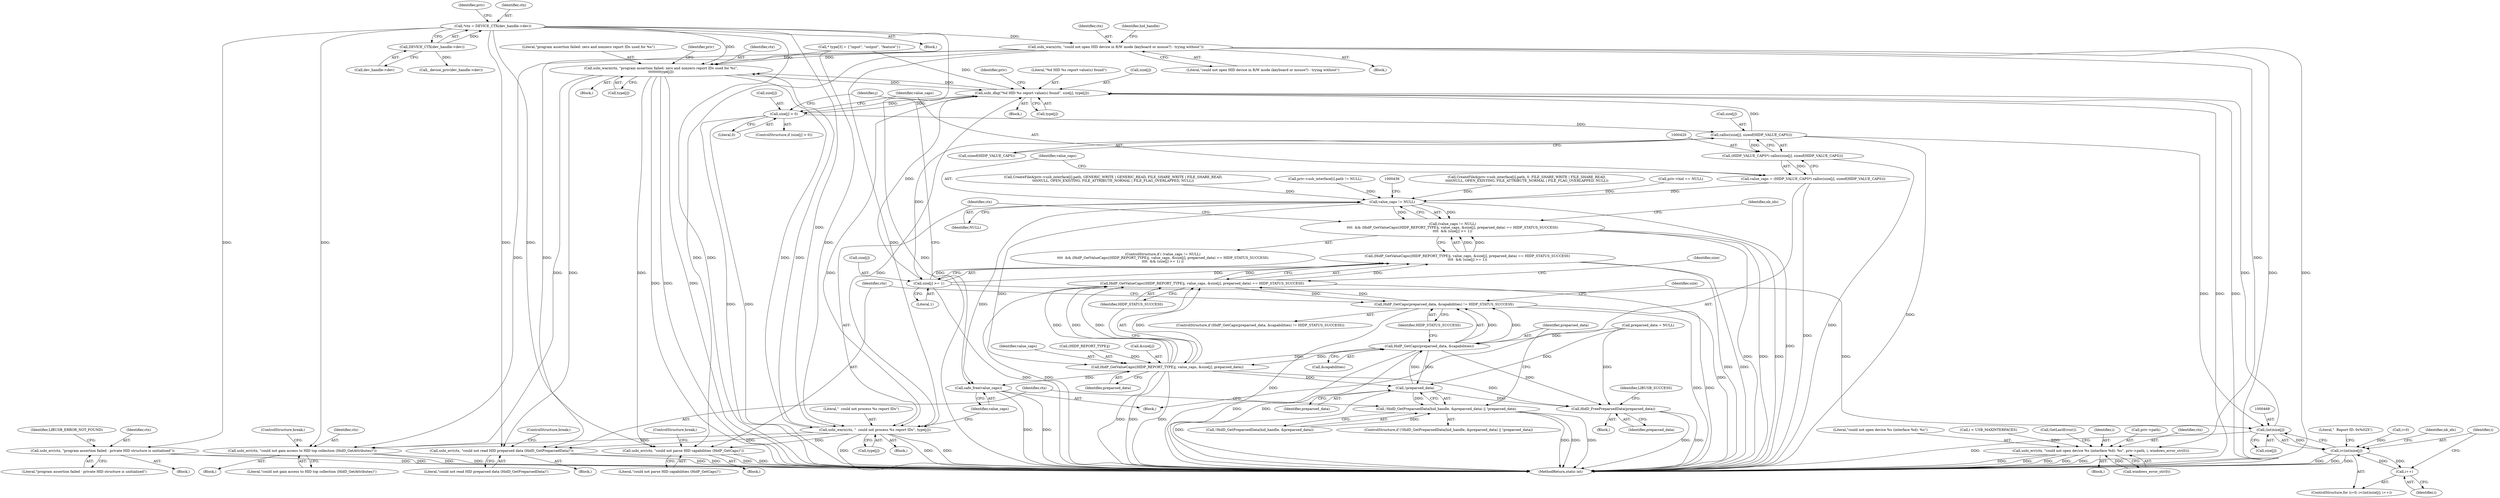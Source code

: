 digraph "1_Chrome_ac149a8d4371c0e01e0934fdd57b09e86f96b5b9_20@pointer" {
"1000108" [label="(Call,*ctx = DEVICE_CTX(dev_handle->dev))"];
"1000110" [label="(Call,DEVICE_CTX(dev_handle->dev))"];
"1000152" [label="(Call,usbi_err(ctx, \"program assertion failed - private HID structure is unitialized\"))"];
"1000217" [label="(Call,usbi_warn(ctx, \"could not open HID device in R/W mode (keyboard or mouse?) - trying without\"))"];
"1000245" [label="(Call,usbi_err(ctx, \"could not open device %s (interface %d): %s\", priv->path, i, windows_error_str(0)))"];
"1000299" [label="(Call,usbi_err(ctx, \"could not gain access to HID top collection (HidD_GetAttributes)\"))"];
"1000346" [label="(Call,usbi_err(ctx, \"could not read HID preparsed data (HidD_GetPreparsedData)\"))"];
"1000358" [label="(Call,usbi_err(ctx, \"could not parse HID capabilities (HidP_GetCaps)\"))"];
"1000515" [label="(Call,usbi_warn(ctx, \"program assertion failed: zero and nonzero report IDs used for %s\",\n\t\t\t\t\t\t\t\ttype[j]))"];
"1000393" [label="(Call,usbi_dbg(\"%d HID %s report value(s) found\", size[j], type[j]))"];
"1000411" [label="(Call,size[j] > 0)"];
"1000421" [label="(Call,calloc(size[j], sizeof(HIDP_VALUE_CAPS)))"];
"1000419" [label="(Call,(HIDP_VALUE_CAPS*) calloc(size[j], sizeof(HIDP_VALUE_CAPS)))"];
"1000417" [label="(Call,value_caps = (HIDP_VALUE_CAPS*) calloc(size[j], sizeof(HIDP_VALUE_CAPS)))"];
"1000429" [label="(Call,value_caps != NULL)"];
"1000428" [label="(Call,(value_caps != NULL)\n\t\t\t\t  && (HidP_GetValueCaps((HIDP_REPORT_TYPE)j, value_caps, &size[j], preparsed_data) == HIDP_STATUS_SUCCESS)\n\t\t\t\t  && (size[j] >= 1))"];
"1000434" [label="(Call,HidP_GetValueCaps((HIDP_REPORT_TYPE)j, value_caps, &size[j], preparsed_data))"];
"1000343" [label="(Call,!preparsed_data)"];
"1000337" [label="(Call,!HidD_GetPreparsedData(hid_handle, &preparsed_data) || !preparsed_data)"];
"1000352" [label="(Call,HidP_GetCaps(preparsed_data, &capabilities))"];
"1000351" [label="(Call,HidP_GetCaps(preparsed_data, &capabilities) != HIDP_STATUS_SUCCESS)"];
"1000433" [label="(Call,HidP_GetValueCaps((HIDP_REPORT_TYPE)j, value_caps, &size[j], preparsed_data) == HIDP_STATUS_SUCCESS)"];
"1000432" [label="(Call,(HidP_GetValueCaps((HIDP_REPORT_TYPE)j, value_caps, &size[j], preparsed_data) == HIDP_STATUS_SUCCESS)\n\t\t\t\t  && (size[j] >= 1))"];
"1000733" [label="(Call,HidD_FreePreparsedData(preparsed_data))"];
"1000538" [label="(Call,safe_free(value_caps))"];
"1000445" [label="(Call,size[j] >= 1)"];
"1000467" [label="(Call,(int)size[j])"];
"1000465" [label="(Call,i<(int)size[j])"];
"1000472" [label="(Call,i++)"];
"1000532" [label="(Call,usbi_warn(ctx, \"  could not process %s report IDs\", type[j]))"];
"1000345" [label="(Block,)"];
"1000431" [label="(Identifier,NULL)"];
"1000110" [label="(Call,DEVICE_CTX(dev_handle->dev))"];
"1000443" [label="(Identifier,preparsed_data)"];
"1000438" [label="(Identifier,value_caps)"];
"1000430" [label="(Identifier,value_caps)"];
"1000435" [label="(Call,(HIDP_REPORT_TYPE)j)"];
"1000251" [label="(Identifier,i)"];
"1000248" [label="(Call,priv->path)"];
"1000351" [label="(Call,HidP_GetCaps(preparsed_data, &capabilities) != HIDP_STATUS_SUCCESS)"];
"1000219" [label="(Literal,\"could not open HID device in R/W mode (keyboard or mouse?) - trying without\")"];
"1000116" [label="(Identifier,priv)"];
"1000737" [label="(MethodReturn,static int)"];
"1000469" [label="(Call,size[j])"];
"1000419" [label="(Call,(HIDP_VALUE_CAPS*) calloc(size[j], sizeof(HIDP_VALUE_CAPS)))"];
"1000417" [label="(Call,value_caps = (HIDP_VALUE_CAPS*) calloc(size[j], sizeof(HIDP_VALUE_CAPS)))"];
"1000504" [label="(Identifier,nb_ids)"];
"1000421" [label="(Call,calloc(size[j], sizeof(HIDP_VALUE_CAPS)))"];
"1000154" [label="(Literal,\"program assertion failed - private HID structure is unitialized\")"];
"1000152" [label="(Call,usbi_err(ctx, \"program assertion failed - private HID structure is unitialized\"))"];
"1000246" [label="(Identifier,ctx)"];
"1000361" [label="(ControlStructure,break;)"];
"1000427" [label="(ControlStructure,if ( (value_caps != NULL)\n\t\t\t\t  && (HidP_GetValueCaps((HIDP_REPORT_TYPE)j, value_caps, &size[j], preparsed_data) == HIDP_STATUS_SUCCESS)\n\t\t\t\t  && (size[j] >= 1) ))"];
"1000447" [label="(Identifier,size)"];
"1000534" [label="(Literal,\"  could not process %s report IDs\")"];
"1000446" [label="(Call,size[j])"];
"1000222" [label="(Call,CreateFileA(priv->usb_interface[i].path, 0, FILE_SHARE_WRITE | FILE_SHARE_READ,\n\t\t\t\t\tNULL, OPEN_EXISTING, FILE_ATTRIBUTE_NORMAL | FILE_FLAG_OVERLAPPED, NULL))"];
"1000247" [label="(Literal,\"could not open device %s (interface %d): %s\")"];
"1000736" [label="(Identifier,LIBUSB_SUCCESS)"];
"1000449" [label="(Literal,1)"];
"1000476" [label="(Literal,\"  Report ID: 0x%02X\")"];
"1000151" [label="(Block,)"];
"1000216" [label="(Block,)"];
"1000467" [label="(Call,(int)size[j])"];
"1000360" [label="(Literal,\"could not parse HID capabilities (HidP_GetCaps)\")"];
"1000434" [label="(Call,HidP_GetValueCaps((HIDP_REPORT_TYPE)j, value_caps, &size[j], preparsed_data))"];
"1000732" [label="(Block,)"];
"1000439" [label="(Call,&size[j])"];
"1000516" [label="(Identifier,ctx)"];
"1000433" [label="(Call,HidP_GetValueCaps((HIDP_REPORT_TYPE)j, value_caps, &size[j], preparsed_data) == HIDP_STATUS_SUCCESS)"];
"1000415" [label="(Literal,0)"];
"1000106" [label="(Block,)"];
"1000359" [label="(Identifier,ctx)"];
"1000146" [label="(Call,priv->hid == NULL)"];
"1000429" [label="(Call,value_caps != NULL)"];
"1000357" [label="(Block,)"];
"1000734" [label="(Identifier,preparsed_data)"];
"1000532" [label="(Call,usbi_warn(ctx, \"  could not process %s report IDs\", type[j]))"];
"1000161" [label="(Call,i < USB_MAXINTERFACES)"];
"1000356" [label="(Identifier,HIDP_STATUS_SUCCESS)"];
"1000156" [label="(Identifier,LIBUSB_ERROR_NOT_FOUND)"];
"1000111" [label="(Call,dev_handle->dev)"];
"1000533" [label="(Identifier,ctx)"];
"1000531" [label="(Block,)"];
"1000472" [label="(Call,i++)"];
"1000538" [label="(Call,safe_free(value_caps))"];
"1000514" [label="(Block,)"];
"1000338" [label="(Call,!HidD_GetPreparsedData(hid_handle, &preparsed_data))"];
"1000392" [label="(Block,)"];
"1000108" [label="(Call,*ctx = DEVICE_CTX(dev_handle->dev))"];
"1000432" [label="(Call,(HidP_GetValueCaps((HIDP_REPORT_TYPE)j, value_caps, &size[j], preparsed_data) == HIDP_STATUS_SUCCESS)\n\t\t\t\t  && (size[j] >= 1))"];
"1000733" [label="(Call,HidD_FreePreparsedData(preparsed_data))"];
"1000350" [label="(ControlStructure,if (HidP_GetCaps(preparsed_data, &capabilities) != HIDP_STATUS_SUCCESS))"];
"1000192" [label="(Call,CreateFileA(priv->usb_interface[i].path, GENERIC_WRITE | GENERIC_READ, FILE_SHARE_WRITE | FILE_SHARE_READ,\n\t\t\t\tNULL, OPEN_EXISTING, FILE_ATTRIBUTE_NORMAL | FILE_FLAG_OVERLAPPED, NULL))"];
"1000153" [label="(Identifier,ctx)"];
"1000411" [label="(Call,size[j] > 0)"];
"1000343" [label="(Call,!preparsed_data)"];
"1000418" [label="(Identifier,value_caps)"];
"1000473" [label="(Identifier,i)"];
"1000358" [label="(Call,usbi_err(ctx, \"could not parse HID capabilities (HidP_GetCaps)\"))"];
"1000218" [label="(Identifier,ctx)"];
"1000221" [label="(Identifier,hid_handle)"];
"1000245" [label="(Call,usbi_err(ctx, \"could not open device %s (interface %d): %s\", priv->path, i, windows_error_str(0)))"];
"1000539" [label="(Identifier,value_caps)"];
"1000465" [label="(Call,i<(int)size[j])"];
"1000353" [label="(Identifier,preparsed_data)"];
"1000410" [label="(ControlStructure,if (size[j] > 0))"];
"1000244" [label="(Block,)"];
"1000117" [label="(Call,_device_priv(dev_handle->dev))"];
"1000405" [label="(Identifier,priv)"];
"1000398" [label="(Call,type[j])"];
"1000348" [label="(Literal,\"could not read HID preparsed data (HidD_GetPreparsedData)\")"];
"1000300" [label="(Identifier,ctx)"];
"1000128" [label="(Call,preparsed_data = NULL)"];
"1000416" [label="(Block,)"];
"1000453" [label="(Identifier,nb_ids)"];
"1000444" [label="(Identifier,HIDP_STATUS_SUCCESS)"];
"1000301" [label="(Literal,\"could not gain access to HID top collection (HidD_GetAttributes)\")"];
"1000425" [label="(Call,sizeof(HIDP_VALUE_CAPS))"];
"1000346" [label="(Call,usbi_err(ctx, \"could not read HID preparsed data (HidD_GetPreparsedData)\"))"];
"1000428" [label="(Call,(value_caps != NULL)\n\t\t\t\t  && (HidP_GetValueCaps((HIDP_REPORT_TYPE)j, value_caps, &size[j], preparsed_data) == HIDP_STATUS_SUCCESS)\n\t\t\t\t  && (size[j] >= 1))"];
"1000349" [label="(ControlStructure,break;)"];
"1000354" [label="(Call,&capabilities)"];
"1000394" [label="(Literal,\"%d HID %s report value(s) found\")"];
"1000517" [label="(Literal,\"program assertion failed: zero and nonzero report IDs used for %s\")"];
"1000393" [label="(Call,usbi_dbg(\"%d HID %s report value(s) found\", size[j], type[j]))"];
"1000255" [label="(Call,GetLastError())"];
"1000352" [label="(Call,HidP_GetCaps(preparsed_data, &capabilities))"];
"1000535" [label="(Call,type[j])"];
"1000525" [label="(Identifier,priv)"];
"1000336" [label="(ControlStructure,if (!HidD_GetPreparsedData(hid_handle, &preparsed_data) || !preparsed_data))"];
"1000462" [label="(Call,i=0)"];
"1000299" [label="(Call,usbi_err(ctx, \"could not gain access to HID top collection (HidD_GetAttributes)\"))"];
"1000298" [label="(Block,)"];
"1000412" [label="(Call,size[j])"];
"1000169" [label="(Call,priv->usb_interface[i].path != NULL)"];
"1000515" [label="(Call,usbi_warn(ctx, \"program assertion failed: zero and nonzero report IDs used for %s\",\n\t\t\t\t\t\t\t\ttype[j]))"];
"1000395" [label="(Call,size[j])"];
"1000391" [label="(Identifier,j)"];
"1000466" [label="(Identifier,i)"];
"1000337" [label="(Call,!HidD_GetPreparsedData(hid_handle, &preparsed_data) || !preparsed_data)"];
"1000518" [label="(Call,type[j])"];
"1000344" [label="(Identifier,preparsed_data)"];
"1000217" [label="(Call,usbi_warn(ctx, \"could not open HID device in R/W mode (keyboard or mouse?) - trying without\"))"];
"1000109" [label="(Identifier,ctx)"];
"1000252" [label="(Call,windows_error_str(0))"];
"1000445" [label="(Call,size[j] >= 1)"];
"1000347" [label="(Identifier,ctx)"];
"1000302" [label="(ControlStructure,break;)"];
"1000141" [label="(Call,* type[3] = {\"input\", \"output\", \"feature\"})"];
"1000461" [label="(ControlStructure,for (i=0; i<(int)size[j]; i++))"];
"1000364" [label="(Identifier,size)"];
"1000422" [label="(Call,size[j])"];
"1000108" -> "1000106"  [label="AST: "];
"1000108" -> "1000110"  [label="CFG: "];
"1000109" -> "1000108"  [label="AST: "];
"1000110" -> "1000108"  [label="AST: "];
"1000116" -> "1000108"  [label="CFG: "];
"1000108" -> "1000737"  [label="DDG: "];
"1000108" -> "1000737"  [label="DDG: "];
"1000110" -> "1000108"  [label="DDG: "];
"1000108" -> "1000152"  [label="DDG: "];
"1000108" -> "1000217"  [label="DDG: "];
"1000108" -> "1000299"  [label="DDG: "];
"1000108" -> "1000346"  [label="DDG: "];
"1000108" -> "1000358"  [label="DDG: "];
"1000108" -> "1000515"  [label="DDG: "];
"1000108" -> "1000532"  [label="DDG: "];
"1000110" -> "1000111"  [label="CFG: "];
"1000111" -> "1000110"  [label="AST: "];
"1000110" -> "1000117"  [label="DDG: "];
"1000152" -> "1000151"  [label="AST: "];
"1000152" -> "1000154"  [label="CFG: "];
"1000153" -> "1000152"  [label="AST: "];
"1000154" -> "1000152"  [label="AST: "];
"1000156" -> "1000152"  [label="CFG: "];
"1000152" -> "1000737"  [label="DDG: "];
"1000152" -> "1000737"  [label="DDG: "];
"1000217" -> "1000216"  [label="AST: "];
"1000217" -> "1000219"  [label="CFG: "];
"1000218" -> "1000217"  [label="AST: "];
"1000219" -> "1000217"  [label="AST: "];
"1000221" -> "1000217"  [label="CFG: "];
"1000217" -> "1000737"  [label="DDG: "];
"1000217" -> "1000737"  [label="DDG: "];
"1000217" -> "1000245"  [label="DDG: "];
"1000217" -> "1000299"  [label="DDG: "];
"1000217" -> "1000346"  [label="DDG: "];
"1000217" -> "1000358"  [label="DDG: "];
"1000217" -> "1000515"  [label="DDG: "];
"1000217" -> "1000532"  [label="DDG: "];
"1000245" -> "1000244"  [label="AST: "];
"1000245" -> "1000252"  [label="CFG: "];
"1000246" -> "1000245"  [label="AST: "];
"1000247" -> "1000245"  [label="AST: "];
"1000248" -> "1000245"  [label="AST: "];
"1000251" -> "1000245"  [label="AST: "];
"1000252" -> "1000245"  [label="AST: "];
"1000255" -> "1000245"  [label="CFG: "];
"1000245" -> "1000737"  [label="DDG: "];
"1000245" -> "1000737"  [label="DDG: "];
"1000245" -> "1000737"  [label="DDG: "];
"1000245" -> "1000737"  [label="DDG: "];
"1000245" -> "1000737"  [label="DDG: "];
"1000161" -> "1000245"  [label="DDG: "];
"1000252" -> "1000245"  [label="DDG: "];
"1000299" -> "1000298"  [label="AST: "];
"1000299" -> "1000301"  [label="CFG: "];
"1000300" -> "1000299"  [label="AST: "];
"1000301" -> "1000299"  [label="AST: "];
"1000302" -> "1000299"  [label="CFG: "];
"1000299" -> "1000737"  [label="DDG: "];
"1000299" -> "1000737"  [label="DDG: "];
"1000532" -> "1000299"  [label="DDG: "];
"1000515" -> "1000299"  [label="DDG: "];
"1000346" -> "1000345"  [label="AST: "];
"1000346" -> "1000348"  [label="CFG: "];
"1000347" -> "1000346"  [label="AST: "];
"1000348" -> "1000346"  [label="AST: "];
"1000349" -> "1000346"  [label="CFG: "];
"1000346" -> "1000737"  [label="DDG: "];
"1000346" -> "1000737"  [label="DDG: "];
"1000532" -> "1000346"  [label="DDG: "];
"1000515" -> "1000346"  [label="DDG: "];
"1000358" -> "1000357"  [label="AST: "];
"1000358" -> "1000360"  [label="CFG: "];
"1000359" -> "1000358"  [label="AST: "];
"1000360" -> "1000358"  [label="AST: "];
"1000361" -> "1000358"  [label="CFG: "];
"1000358" -> "1000737"  [label="DDG: "];
"1000358" -> "1000737"  [label="DDG: "];
"1000532" -> "1000358"  [label="DDG: "];
"1000515" -> "1000358"  [label="DDG: "];
"1000515" -> "1000514"  [label="AST: "];
"1000515" -> "1000518"  [label="CFG: "];
"1000516" -> "1000515"  [label="AST: "];
"1000517" -> "1000515"  [label="AST: "];
"1000518" -> "1000515"  [label="AST: "];
"1000525" -> "1000515"  [label="CFG: "];
"1000515" -> "1000737"  [label="DDG: "];
"1000515" -> "1000737"  [label="DDG: "];
"1000515" -> "1000737"  [label="DDG: "];
"1000515" -> "1000393"  [label="DDG: "];
"1000532" -> "1000515"  [label="DDG: "];
"1000141" -> "1000515"  [label="DDG: "];
"1000393" -> "1000515"  [label="DDG: "];
"1000515" -> "1000532"  [label="DDG: "];
"1000393" -> "1000392"  [label="AST: "];
"1000393" -> "1000398"  [label="CFG: "];
"1000394" -> "1000393"  [label="AST: "];
"1000395" -> "1000393"  [label="AST: "];
"1000398" -> "1000393"  [label="AST: "];
"1000405" -> "1000393"  [label="CFG: "];
"1000393" -> "1000737"  [label="DDG: "];
"1000393" -> "1000737"  [label="DDG: "];
"1000411" -> "1000393"  [label="DDG: "];
"1000467" -> "1000393"  [label="DDG: "];
"1000445" -> "1000393"  [label="DDG: "];
"1000421" -> "1000393"  [label="DDG: "];
"1000141" -> "1000393"  [label="DDG: "];
"1000532" -> "1000393"  [label="DDG: "];
"1000393" -> "1000411"  [label="DDG: "];
"1000393" -> "1000532"  [label="DDG: "];
"1000411" -> "1000410"  [label="AST: "];
"1000411" -> "1000415"  [label="CFG: "];
"1000412" -> "1000411"  [label="AST: "];
"1000415" -> "1000411"  [label="AST: "];
"1000418" -> "1000411"  [label="CFG: "];
"1000391" -> "1000411"  [label="CFG: "];
"1000411" -> "1000737"  [label="DDG: "];
"1000411" -> "1000737"  [label="DDG: "];
"1000411" -> "1000421"  [label="DDG: "];
"1000421" -> "1000419"  [label="AST: "];
"1000421" -> "1000425"  [label="CFG: "];
"1000422" -> "1000421"  [label="AST: "];
"1000425" -> "1000421"  [label="AST: "];
"1000419" -> "1000421"  [label="CFG: "];
"1000421" -> "1000737"  [label="DDG: "];
"1000421" -> "1000419"  [label="DDG: "];
"1000421" -> "1000445"  [label="DDG: "];
"1000421" -> "1000467"  [label="DDG: "];
"1000419" -> "1000417"  [label="AST: "];
"1000420" -> "1000419"  [label="AST: "];
"1000417" -> "1000419"  [label="CFG: "];
"1000419" -> "1000737"  [label="DDG: "];
"1000419" -> "1000417"  [label="DDG: "];
"1000417" -> "1000416"  [label="AST: "];
"1000418" -> "1000417"  [label="AST: "];
"1000430" -> "1000417"  [label="CFG: "];
"1000417" -> "1000737"  [label="DDG: "];
"1000417" -> "1000429"  [label="DDG: "];
"1000429" -> "1000428"  [label="AST: "];
"1000429" -> "1000431"  [label="CFG: "];
"1000430" -> "1000429"  [label="AST: "];
"1000431" -> "1000429"  [label="AST: "];
"1000436" -> "1000429"  [label="CFG: "];
"1000428" -> "1000429"  [label="CFG: "];
"1000429" -> "1000737"  [label="DDG: "];
"1000429" -> "1000428"  [label="DDG: "];
"1000429" -> "1000428"  [label="DDG: "];
"1000222" -> "1000429"  [label="DDG: "];
"1000192" -> "1000429"  [label="DDG: "];
"1000169" -> "1000429"  [label="DDG: "];
"1000146" -> "1000429"  [label="DDG: "];
"1000429" -> "1000434"  [label="DDG: "];
"1000429" -> "1000538"  [label="DDG: "];
"1000428" -> "1000427"  [label="AST: "];
"1000428" -> "1000432"  [label="CFG: "];
"1000432" -> "1000428"  [label="AST: "];
"1000453" -> "1000428"  [label="CFG: "];
"1000533" -> "1000428"  [label="CFG: "];
"1000428" -> "1000737"  [label="DDG: "];
"1000428" -> "1000737"  [label="DDG: "];
"1000428" -> "1000737"  [label="DDG: "];
"1000432" -> "1000428"  [label="DDG: "];
"1000432" -> "1000428"  [label="DDG: "];
"1000434" -> "1000433"  [label="AST: "];
"1000434" -> "1000443"  [label="CFG: "];
"1000435" -> "1000434"  [label="AST: "];
"1000438" -> "1000434"  [label="AST: "];
"1000439" -> "1000434"  [label="AST: "];
"1000443" -> "1000434"  [label="AST: "];
"1000444" -> "1000434"  [label="CFG: "];
"1000434" -> "1000737"  [label="DDG: "];
"1000434" -> "1000737"  [label="DDG: "];
"1000434" -> "1000737"  [label="DDG: "];
"1000434" -> "1000343"  [label="DDG: "];
"1000434" -> "1000352"  [label="DDG: "];
"1000434" -> "1000433"  [label="DDG: "];
"1000434" -> "1000433"  [label="DDG: "];
"1000434" -> "1000433"  [label="DDG: "];
"1000434" -> "1000433"  [label="DDG: "];
"1000435" -> "1000434"  [label="DDG: "];
"1000352" -> "1000434"  [label="DDG: "];
"1000434" -> "1000538"  [label="DDG: "];
"1000434" -> "1000733"  [label="DDG: "];
"1000343" -> "1000337"  [label="AST: "];
"1000343" -> "1000344"  [label="CFG: "];
"1000344" -> "1000343"  [label="AST: "];
"1000337" -> "1000343"  [label="CFG: "];
"1000343" -> "1000737"  [label="DDG: "];
"1000343" -> "1000337"  [label="DDG: "];
"1000352" -> "1000343"  [label="DDG: "];
"1000128" -> "1000343"  [label="DDG: "];
"1000343" -> "1000352"  [label="DDG: "];
"1000343" -> "1000733"  [label="DDG: "];
"1000337" -> "1000336"  [label="AST: "];
"1000337" -> "1000338"  [label="CFG: "];
"1000338" -> "1000337"  [label="AST: "];
"1000347" -> "1000337"  [label="CFG: "];
"1000353" -> "1000337"  [label="CFG: "];
"1000337" -> "1000737"  [label="DDG: "];
"1000337" -> "1000737"  [label="DDG: "];
"1000337" -> "1000737"  [label="DDG: "];
"1000338" -> "1000337"  [label="DDG: "];
"1000352" -> "1000351"  [label="AST: "];
"1000352" -> "1000354"  [label="CFG: "];
"1000353" -> "1000352"  [label="AST: "];
"1000354" -> "1000352"  [label="AST: "];
"1000356" -> "1000352"  [label="CFG: "];
"1000352" -> "1000737"  [label="DDG: "];
"1000352" -> "1000737"  [label="DDG: "];
"1000352" -> "1000351"  [label="DDG: "];
"1000352" -> "1000351"  [label="DDG: "];
"1000128" -> "1000352"  [label="DDG: "];
"1000352" -> "1000733"  [label="DDG: "];
"1000351" -> "1000350"  [label="AST: "];
"1000351" -> "1000356"  [label="CFG: "];
"1000356" -> "1000351"  [label="AST: "];
"1000359" -> "1000351"  [label="CFG: "];
"1000364" -> "1000351"  [label="CFG: "];
"1000351" -> "1000737"  [label="DDG: "];
"1000351" -> "1000737"  [label="DDG: "];
"1000351" -> "1000737"  [label="DDG: "];
"1000433" -> "1000351"  [label="DDG: "];
"1000351" -> "1000433"  [label="DDG: "];
"1000433" -> "1000432"  [label="AST: "];
"1000433" -> "1000444"  [label="CFG: "];
"1000444" -> "1000433"  [label="AST: "];
"1000447" -> "1000433"  [label="CFG: "];
"1000432" -> "1000433"  [label="CFG: "];
"1000433" -> "1000737"  [label="DDG: "];
"1000433" -> "1000737"  [label="DDG: "];
"1000433" -> "1000432"  [label="DDG: "];
"1000433" -> "1000432"  [label="DDG: "];
"1000432" -> "1000445"  [label="CFG: "];
"1000445" -> "1000432"  [label="AST: "];
"1000432" -> "1000737"  [label="DDG: "];
"1000432" -> "1000737"  [label="DDG: "];
"1000445" -> "1000432"  [label="DDG: "];
"1000445" -> "1000432"  [label="DDG: "];
"1000733" -> "1000732"  [label="AST: "];
"1000733" -> "1000734"  [label="CFG: "];
"1000734" -> "1000733"  [label="AST: "];
"1000736" -> "1000733"  [label="CFG: "];
"1000733" -> "1000737"  [label="DDG: "];
"1000733" -> "1000737"  [label="DDG: "];
"1000128" -> "1000733"  [label="DDG: "];
"1000538" -> "1000416"  [label="AST: "];
"1000538" -> "1000539"  [label="CFG: "];
"1000539" -> "1000538"  [label="AST: "];
"1000391" -> "1000538"  [label="CFG: "];
"1000538" -> "1000737"  [label="DDG: "];
"1000538" -> "1000737"  [label="DDG: "];
"1000445" -> "1000449"  [label="CFG: "];
"1000446" -> "1000445"  [label="AST: "];
"1000449" -> "1000445"  [label="AST: "];
"1000445" -> "1000737"  [label="DDG: "];
"1000445" -> "1000467"  [label="DDG: "];
"1000467" -> "1000465"  [label="AST: "];
"1000467" -> "1000469"  [label="CFG: "];
"1000468" -> "1000467"  [label="AST: "];
"1000469" -> "1000467"  [label="AST: "];
"1000465" -> "1000467"  [label="CFG: "];
"1000467" -> "1000737"  [label="DDG: "];
"1000467" -> "1000465"  [label="DDG: "];
"1000465" -> "1000461"  [label="AST: "];
"1000466" -> "1000465"  [label="AST: "];
"1000476" -> "1000465"  [label="CFG: "];
"1000504" -> "1000465"  [label="CFG: "];
"1000465" -> "1000737"  [label="DDG: "];
"1000465" -> "1000737"  [label="DDG: "];
"1000465" -> "1000737"  [label="DDG: "];
"1000462" -> "1000465"  [label="DDG: "];
"1000472" -> "1000465"  [label="DDG: "];
"1000465" -> "1000472"  [label="DDG: "];
"1000472" -> "1000461"  [label="AST: "];
"1000472" -> "1000473"  [label="CFG: "];
"1000473" -> "1000472"  [label="AST: "];
"1000466" -> "1000472"  [label="CFG: "];
"1000532" -> "1000531"  [label="AST: "];
"1000532" -> "1000535"  [label="CFG: "];
"1000533" -> "1000532"  [label="AST: "];
"1000534" -> "1000532"  [label="AST: "];
"1000535" -> "1000532"  [label="AST: "];
"1000539" -> "1000532"  [label="CFG: "];
"1000532" -> "1000737"  [label="DDG: "];
"1000532" -> "1000737"  [label="DDG: "];
"1000532" -> "1000737"  [label="DDG: "];
"1000141" -> "1000532"  [label="DDG: "];
}
